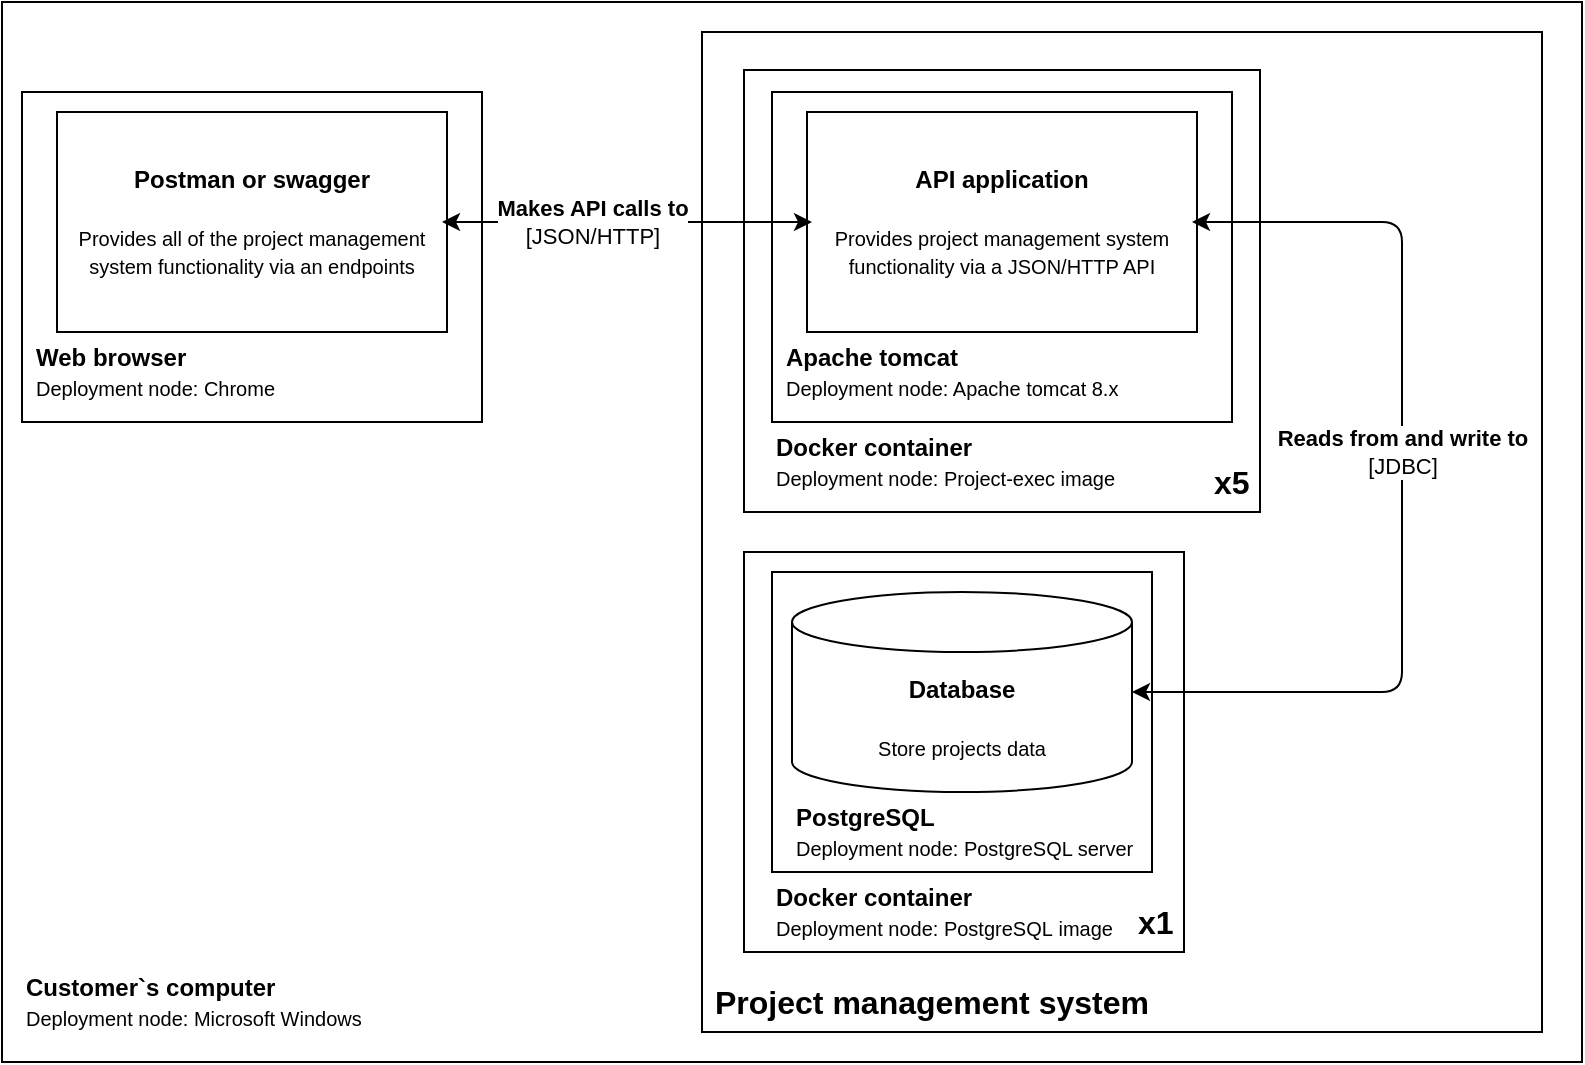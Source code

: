 <mxfile version="21.3.2" type="device">
  <diagram name="Страница 1" id="jNwkKZ2FU6foHGc0oS_T">
    <mxGraphModel dx="1222" dy="1843" grid="1" gridSize="10" guides="1" tooltips="1" connect="1" arrows="1" fold="1" page="1" pageScale="1" pageWidth="827" pageHeight="1169" math="0" shadow="0">
      <root>
        <mxCell id="0" />
        <mxCell id="1" parent="0" />
        <mxCell id="oLl1OlylzwqFJzHjMI7Q-43" value="" style="rounded=0;whiteSpace=wrap;html=1;" vertex="1" parent="1">
          <mxGeometry x="18" y="-1160" width="790" height="530" as="geometry" />
        </mxCell>
        <mxCell id="oLl1OlylzwqFJzHjMI7Q-44" value="&lt;span style=&quot;border-color: var(--border-color);&quot;&gt;&lt;b&gt;Customer`s computer&lt;/b&gt;&lt;br&gt;&lt;font style=&quot;font-size: 10px;&quot;&gt;Deployment node: Microsoft Windows&lt;/font&gt;&lt;br&gt;&lt;/span&gt;" style="text;html=1;strokeColor=none;fillColor=none;align=left;verticalAlign=middle;whiteSpace=wrap;rounded=0;" vertex="1" parent="1">
          <mxGeometry x="28" y="-680" width="180" height="40" as="geometry" />
        </mxCell>
        <mxCell id="oLl1OlylzwqFJzHjMI7Q-45" value="&lt;font style=&quot;font-size: 10px;&quot;&gt;&lt;br&gt;&lt;/font&gt;" style="rounded=0;whiteSpace=wrap;html=1;" vertex="1" parent="1">
          <mxGeometry x="28" y="-1115" width="230" height="165" as="geometry" />
        </mxCell>
        <mxCell id="oLl1OlylzwqFJzHjMI7Q-46" value="&lt;span style=&quot;border-color: var(--border-color);&quot;&gt;&lt;b&gt;Web browser&lt;/b&gt;&lt;br&gt;&lt;font style=&quot;font-size: 10px;&quot;&gt;Deployment node: Chrome&lt;/font&gt;&lt;br&gt;&lt;/span&gt;" style="text;html=1;strokeColor=none;fillColor=none;align=left;verticalAlign=middle;whiteSpace=wrap;rounded=0;" vertex="1" parent="1">
          <mxGeometry x="33" y="-995" width="180" height="40" as="geometry" />
        </mxCell>
        <mxCell id="oLl1OlylzwqFJzHjMI7Q-56" value="&lt;font style=&quot;font-size: 10px;&quot;&gt;&lt;br&gt;&lt;/font&gt;" style="rounded=0;whiteSpace=wrap;html=1;" vertex="1" parent="1">
          <mxGeometry x="45.5" y="-1105" width="195" height="110" as="geometry" />
        </mxCell>
        <mxCell id="oLl1OlylzwqFJzHjMI7Q-57" value="&lt;b&gt;Postman or swagger&lt;/b&gt;&lt;br&gt;&lt;br&gt;&lt;font style=&quot;font-size: 10px;&quot;&gt;Provides all of the project management system functionality via an endpoints&lt;/font&gt;" style="text;html=1;strokeColor=none;fillColor=none;align=center;verticalAlign=middle;whiteSpace=wrap;rounded=0;" vertex="1" parent="1">
          <mxGeometry x="48" y="-1105" width="190" height="110" as="geometry" />
        </mxCell>
        <mxCell id="oLl1OlylzwqFJzHjMI7Q-78" value="&lt;font style=&quot;font-size: 10px;&quot;&gt;&lt;br&gt;&lt;/font&gt;" style="rounded=0;whiteSpace=wrap;html=1;" vertex="1" parent="1">
          <mxGeometry x="368" y="-1145" width="420" height="500" as="geometry" />
        </mxCell>
        <mxCell id="oLl1OlylzwqFJzHjMI7Q-27" value="&lt;font style=&quot;font-size: 16px;&quot;&gt;Project management system&lt;/font&gt;" style="text;html=1;strokeColor=none;fillColor=none;align=center;verticalAlign=middle;whiteSpace=wrap;rounded=0;fontStyle=1" vertex="1" parent="1">
          <mxGeometry x="368" y="-675" width="230" height="30" as="geometry" />
        </mxCell>
        <mxCell id="oLl1OlylzwqFJzHjMI7Q-68" value="&lt;font style=&quot;font-size: 10px;&quot;&gt;&lt;br&gt;&lt;/font&gt;" style="rounded=0;whiteSpace=wrap;html=1;" vertex="1" parent="1">
          <mxGeometry x="389" y="-1126" width="258" height="221" as="geometry" />
        </mxCell>
        <mxCell id="oLl1OlylzwqFJzHjMI7Q-64" value="&lt;font style=&quot;font-size: 10px;&quot;&gt;&lt;br&gt;&lt;/font&gt;" style="rounded=0;whiteSpace=wrap;html=1;" vertex="1" parent="1">
          <mxGeometry x="403" y="-1115" width="230" height="165" as="geometry" />
        </mxCell>
        <mxCell id="oLl1OlylzwqFJzHjMI7Q-65" value="&lt;span style=&quot;border-color: var(--border-color);&quot;&gt;&lt;b&gt;Apache tomcat&lt;/b&gt;&lt;br&gt;&lt;font style=&quot;font-size: 10px;&quot;&gt;Deployment node: A&lt;/font&gt;&lt;span style=&quot;border-color: var(--border-color);&quot;&gt;&lt;font style=&quot;font-size: 10px;&quot;&gt;pache tomcat 8.x&lt;/font&gt;&lt;/span&gt;&lt;br&gt;&lt;/span&gt;" style="text;html=1;strokeColor=none;fillColor=none;align=left;verticalAlign=middle;whiteSpace=wrap;rounded=0;" vertex="1" parent="1">
          <mxGeometry x="408" y="-995" width="180" height="40" as="geometry" />
        </mxCell>
        <mxCell id="oLl1OlylzwqFJzHjMI7Q-66" value="&lt;font style=&quot;font-size: 10px;&quot;&gt;&lt;br&gt;&lt;/font&gt;" style="rounded=0;whiteSpace=wrap;html=1;" vertex="1" parent="1">
          <mxGeometry x="420.5" y="-1105" width="195" height="110" as="geometry" />
        </mxCell>
        <mxCell id="oLl1OlylzwqFJzHjMI7Q-67" value="&lt;b&gt;API application&lt;/b&gt;&lt;br&gt;&lt;br&gt;&lt;font style=&quot;font-size: 10px;&quot;&gt;Provides project management system functionality via a JSON/HTTP API&lt;/font&gt;" style="text;html=1;strokeColor=none;fillColor=none;align=center;verticalAlign=middle;whiteSpace=wrap;rounded=0;" vertex="1" parent="1">
          <mxGeometry x="423" y="-1105" width="190" height="110" as="geometry" />
        </mxCell>
        <mxCell id="oLl1OlylzwqFJzHjMI7Q-69" value="&lt;span style=&quot;border-color: var(--border-color);&quot;&gt;&lt;b&gt;Docker container&lt;/b&gt;&lt;br&gt;&lt;font style=&quot;font-size: 10px;&quot;&gt;Deployment node: Project-exec image&lt;/font&gt;&lt;br&gt;&lt;/span&gt;" style="text;html=1;strokeColor=none;fillColor=none;align=left;verticalAlign=middle;whiteSpace=wrap;rounded=0;" vertex="1" parent="1">
          <mxGeometry x="403" y="-950" width="180" height="40" as="geometry" />
        </mxCell>
        <mxCell id="oLl1OlylzwqFJzHjMI7Q-70" value="&lt;span style=&quot;border-color: var(--border-color);&quot;&gt;&lt;b&gt;&lt;font style=&quot;font-size: 16px;&quot;&gt;x5&lt;/font&gt;&lt;/b&gt;&lt;br&gt;&lt;/span&gt;" style="text;html=1;strokeColor=none;fillColor=none;align=left;verticalAlign=middle;whiteSpace=wrap;rounded=0;" vertex="1" parent="1">
          <mxGeometry x="622" y="-935" width="25" height="30" as="geometry" />
        </mxCell>
        <mxCell id="oLl1OlylzwqFJzHjMI7Q-75" value="&lt;font style=&quot;font-size: 10px;&quot;&gt;&lt;br&gt;&lt;/font&gt;" style="rounded=0;whiteSpace=wrap;html=1;" vertex="1" parent="1">
          <mxGeometry x="389" y="-885" width="220" height="200" as="geometry" />
        </mxCell>
        <mxCell id="oLl1OlylzwqFJzHjMI7Q-73" value="&lt;font style=&quot;font-size: 10px;&quot;&gt;&lt;br&gt;&lt;/font&gt;" style="rounded=0;whiteSpace=wrap;html=1;" vertex="1" parent="1">
          <mxGeometry x="403" y="-875" width="190" height="150" as="geometry" />
        </mxCell>
        <mxCell id="oLl1OlylzwqFJzHjMI7Q-6" value="&lt;b&gt;Database&lt;br&gt;&lt;/b&gt;&lt;font style=&quot;font-size: 10px;&quot;&gt;&lt;br&gt;Store projects data&lt;br&gt;&lt;/font&gt;" style="shape=cylinder3;whiteSpace=wrap;html=1;boundedLbl=1;backgroundOutline=1;size=15;" vertex="1" parent="1">
          <mxGeometry x="413" y="-865" width="170" height="100" as="geometry" />
        </mxCell>
        <mxCell id="oLl1OlylzwqFJzHjMI7Q-74" value="&lt;span style=&quot;border-color: var(--border-color);&quot;&gt;&lt;b&gt;PostgreSQL&lt;/b&gt;&lt;br&gt;&lt;font style=&quot;&quot;&gt;&lt;span style=&quot;font-size: 10px;&quot;&gt;Deployment node:&amp;nbsp;&lt;/span&gt;&lt;/font&gt;&lt;font style=&quot;border-color: var(--border-color); font-size: 10px;&quot;&gt;PostgreSQL server&lt;/font&gt;&lt;br&gt;&lt;/span&gt;" style="text;html=1;strokeColor=none;fillColor=none;align=left;verticalAlign=middle;whiteSpace=wrap;rounded=0;" vertex="1" parent="1">
          <mxGeometry x="413" y="-765" width="175" height="40" as="geometry" />
        </mxCell>
        <mxCell id="oLl1OlylzwqFJzHjMI7Q-76" value="&lt;span style=&quot;border-color: var(--border-color);&quot;&gt;&lt;b&gt;Docker container&lt;/b&gt;&lt;br&gt;&lt;font style=&quot;font-size: 10px;&quot;&gt;Deployment node:&amp;nbsp;&lt;/font&gt;&lt;font style=&quot;border-color: var(--border-color); font-size: 10px;&quot;&gt;PostgreSQL&lt;/font&gt;&lt;span style=&quot;border-color: var(--border-color); font-size: 10px;&quot;&gt;&amp;nbsp;image&lt;/span&gt;&lt;br&gt;&lt;/span&gt;" style="text;html=1;strokeColor=none;fillColor=none;align=left;verticalAlign=middle;whiteSpace=wrap;rounded=0;" vertex="1" parent="1">
          <mxGeometry x="403" y="-725" width="180" height="40" as="geometry" />
        </mxCell>
        <mxCell id="oLl1OlylzwqFJzHjMI7Q-77" value="&lt;span style=&quot;border-color: var(--border-color);&quot;&gt;&lt;b&gt;&lt;font style=&quot;font-size: 16px;&quot;&gt;x1&lt;/font&gt;&lt;/b&gt;&lt;br&gt;&lt;/span&gt;" style="text;html=1;strokeColor=none;fillColor=none;align=left;verticalAlign=middle;whiteSpace=wrap;rounded=0;" vertex="1" parent="1">
          <mxGeometry x="584" y="-715" width="25" height="30" as="geometry" />
        </mxCell>
        <mxCell id="oLl1OlylzwqFJzHjMI7Q-79" value="" style="endArrow=classic;html=1;rounded=1;startArrow=classic;startFill=1;exitX=1;exitY=0.5;exitDx=0;exitDy=0;entryX=1;entryY=0.5;entryDx=0;entryDy=0;edgeStyle=orthogonalEdgeStyle;exitPerimeter=0;" edge="1" parent="1" source="oLl1OlylzwqFJzHjMI7Q-6" target="oLl1OlylzwqFJzHjMI7Q-67">
          <mxGeometry relative="1" as="geometry">
            <mxPoint x="768" y="-829" as="sourcePoint" />
            <mxPoint x="548" y="-865" as="targetPoint" />
            <Array as="points">
              <mxPoint x="718" y="-815" />
              <mxPoint x="718" y="-1050" />
            </Array>
          </mxGeometry>
        </mxCell>
        <mxCell id="oLl1OlylzwqFJzHjMI7Q-80" value="&lt;b&gt;Reads from and write to&lt;/b&gt;&lt;br&gt;[JDBC]" style="edgeLabel;resizable=0;html=1;align=center;verticalAlign=middle;" connectable="0" vertex="1" parent="oLl1OlylzwqFJzHjMI7Q-79">
          <mxGeometry relative="1" as="geometry">
            <mxPoint y="-18" as="offset" />
          </mxGeometry>
        </mxCell>
        <mxCell id="oLl1OlylzwqFJzHjMI7Q-58" value="" style="endArrow=classic;html=1;rounded=0;startArrow=classic;startFill=1;exitX=1;exitY=0.5;exitDx=0;exitDy=0;entryX=0;entryY=0.5;entryDx=0;entryDy=0;" edge="1" parent="1" source="oLl1OlylzwqFJzHjMI7Q-57" target="oLl1OlylzwqFJzHjMI7Q-67">
          <mxGeometry relative="1" as="geometry">
            <mxPoint x="267" y="-725.36" as="sourcePoint" />
            <mxPoint x="387" y="-725" as="targetPoint" />
          </mxGeometry>
        </mxCell>
        <mxCell id="oLl1OlylzwqFJzHjMI7Q-59" value="&lt;b&gt;Makes API calls to&lt;/b&gt;&lt;br&gt;[JSON/HTTP]" style="edgeLabel;resizable=0;html=1;align=center;verticalAlign=middle;" connectable="0" vertex="1" parent="oLl1OlylzwqFJzHjMI7Q-58">
          <mxGeometry relative="1" as="geometry">
            <mxPoint x="-18" as="offset" />
          </mxGeometry>
        </mxCell>
      </root>
    </mxGraphModel>
  </diagram>
</mxfile>
